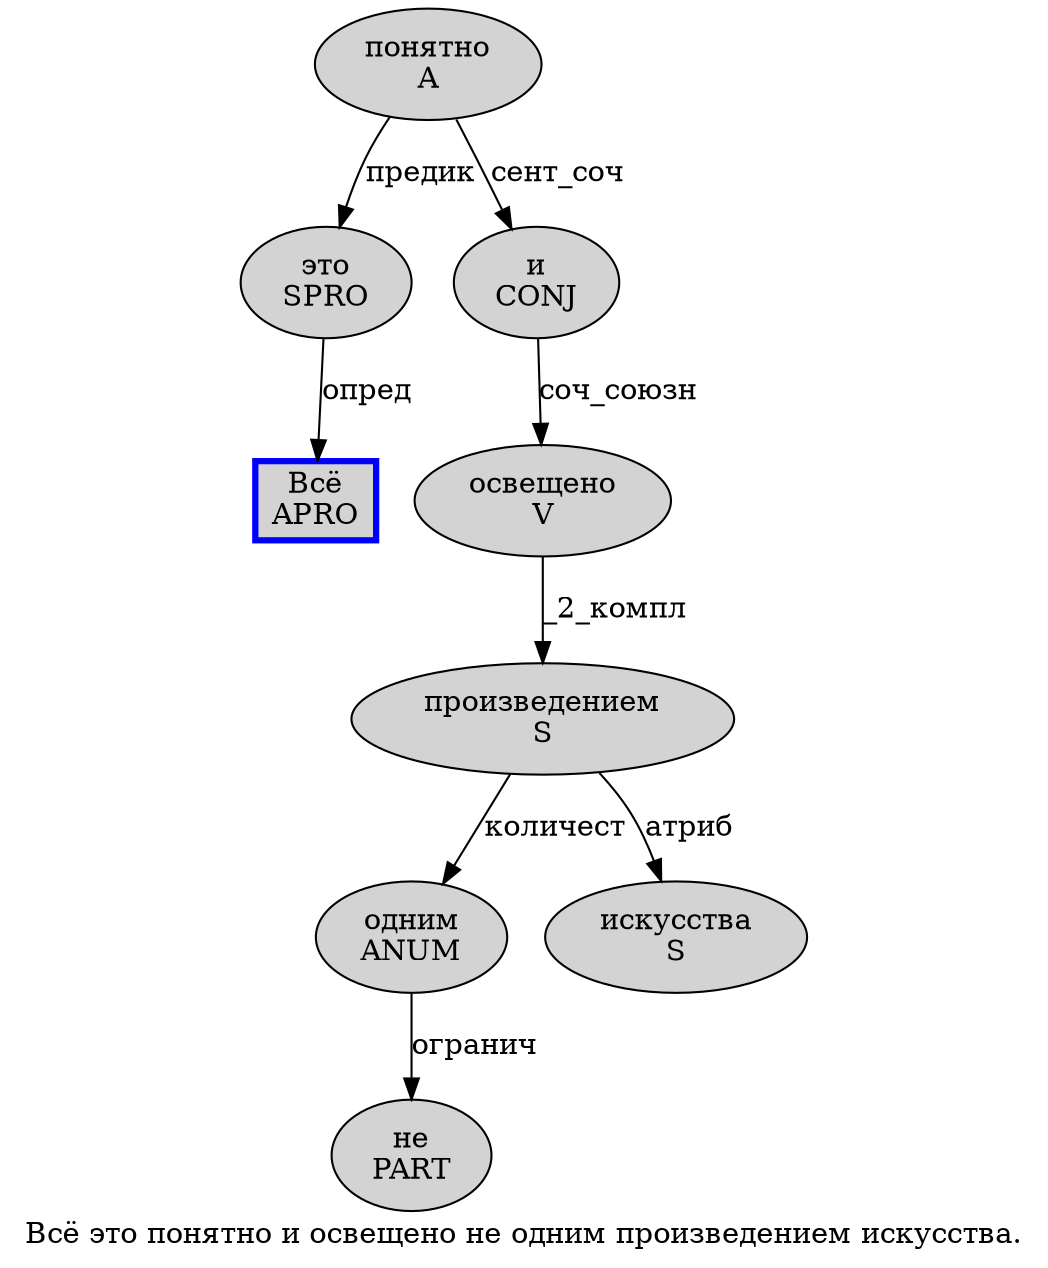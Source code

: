 digraph SENTENCE_1704 {
	graph [label="Всё это понятно и освещено не одним произведением искусства."]
	node [style=filled]
		0 [label="Всё
APRO" color=blue fillcolor=lightgray penwidth=3 shape=box]
		1 [label="это
SPRO" color="" fillcolor=lightgray penwidth=1 shape=ellipse]
		2 [label="понятно
A" color="" fillcolor=lightgray penwidth=1 shape=ellipse]
		3 [label="и
CONJ" color="" fillcolor=lightgray penwidth=1 shape=ellipse]
		4 [label="освещено
V" color="" fillcolor=lightgray penwidth=1 shape=ellipse]
		5 [label="не
PART" color="" fillcolor=lightgray penwidth=1 shape=ellipse]
		6 [label="одним
ANUM" color="" fillcolor=lightgray penwidth=1 shape=ellipse]
		7 [label="произведением
S" color="" fillcolor=lightgray penwidth=1 shape=ellipse]
		8 [label="искусства
S" color="" fillcolor=lightgray penwidth=1 shape=ellipse]
			1 -> 0 [label="опред"]
			4 -> 7 [label="_2_компл"]
			3 -> 4 [label="соч_союзн"]
			7 -> 6 [label="количест"]
			7 -> 8 [label="атриб"]
			6 -> 5 [label="огранич"]
			2 -> 1 [label="предик"]
			2 -> 3 [label="сент_соч"]
}